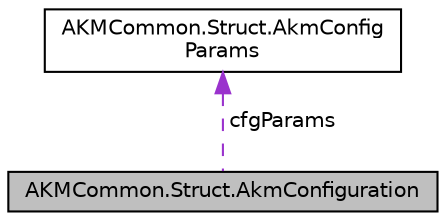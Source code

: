 digraph "AKMCommon.Struct.AkmConfiguration"
{
 // LATEX_PDF_SIZE
  edge [fontname="Helvetica",fontsize="10",labelfontname="Helvetica",labelfontsize="10"];
  node [fontname="Helvetica",fontsize="10",shape=record];
  Node1 [label="AKMCommon.Struct.AkmConfiguration",height=0.2,width=0.4,color="black", fillcolor="grey75", style="filled", fontcolor="black",tooltip="Structure storing AKM required configuration"];
  Node2 -> Node1 [dir="back",color="darkorchid3",fontsize="10",style="dashed",label=" cfgParams" ];
  Node2 [label="AKMCommon.Struct.AkmConfig\lParams",height=0.2,width=0.4,color="black", fillcolor="white", style="filled",URL="$struct_a_k_m_common_1_1_struct_1_1_akm_config_params.html",tooltip="AKM parameters required for C-library initialization"];
}
